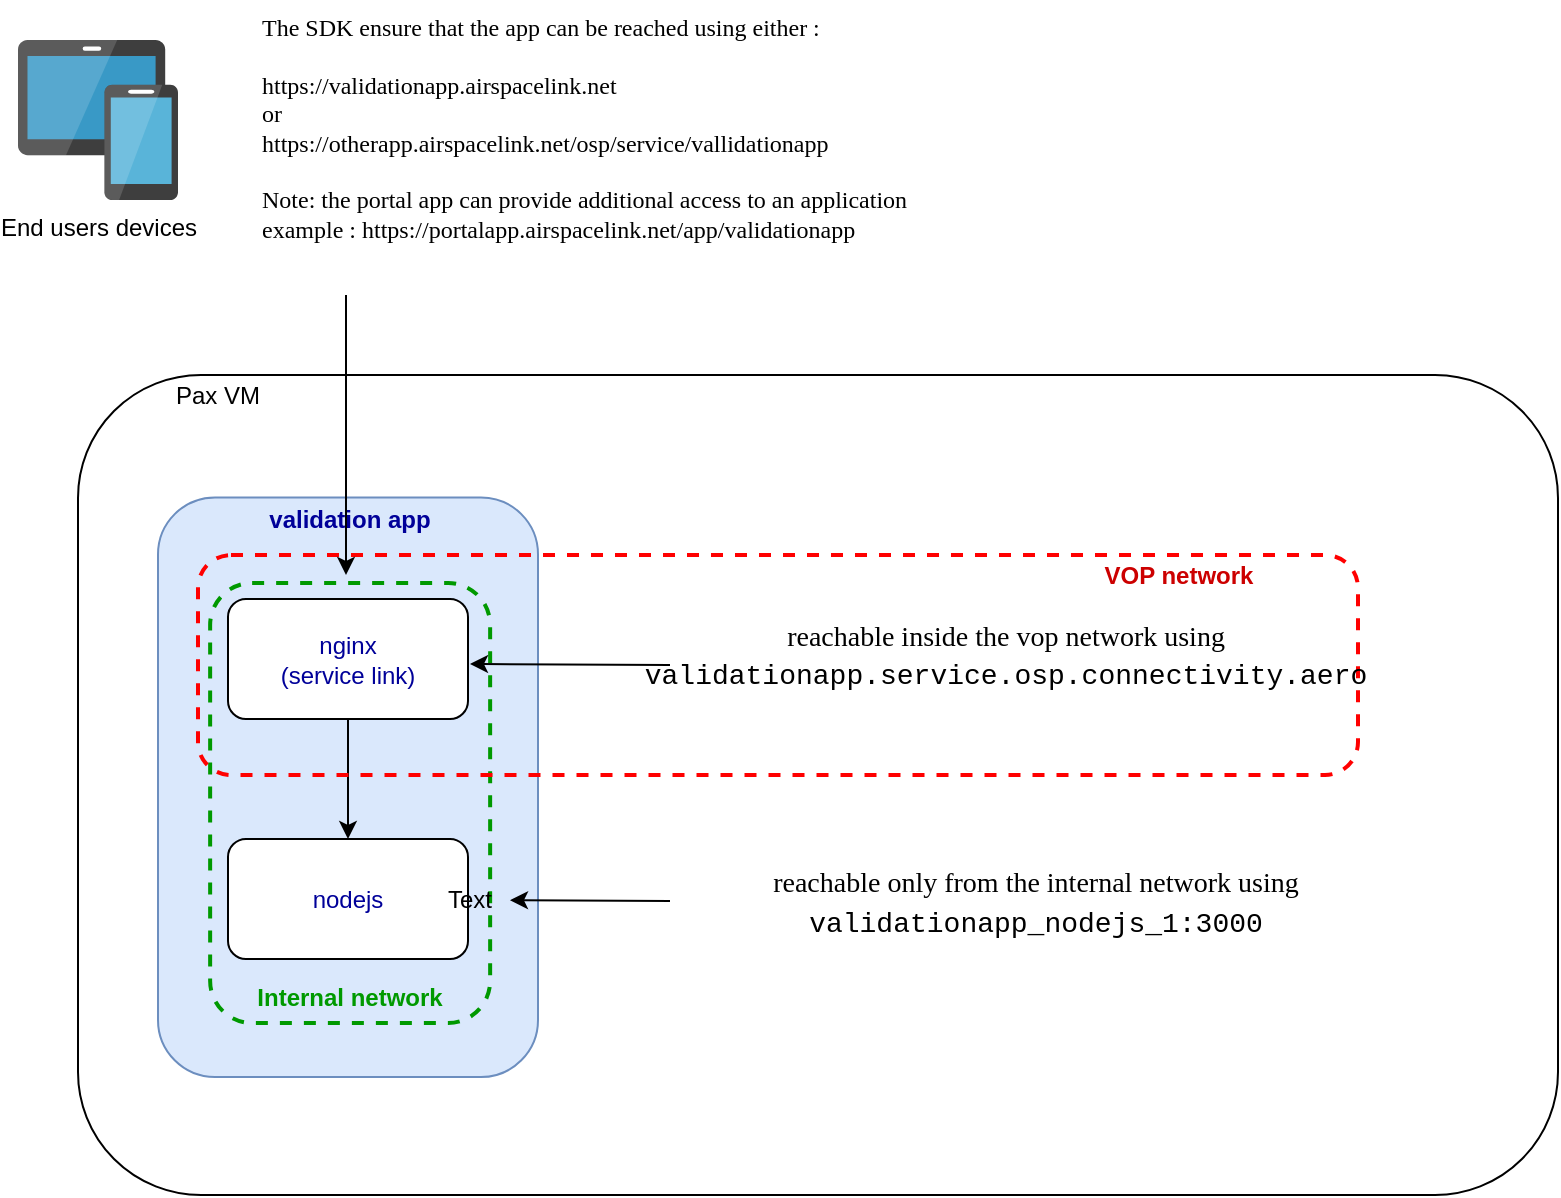 <mxfile version="14.4.4" type="github">
  <diagram id="vl_AGbrKZmYdF3dpeHAi" name="Page-1">
    <mxGraphModel dx="1422" dy="762" grid="1" gridSize="10" guides="1" tooltips="1" connect="1" arrows="1" fold="1" page="1" pageScale="1" pageWidth="1169" pageHeight="827" math="0" shadow="0">
      <root>
        <mxCell id="0" />
        <mxCell id="1" parent="0" />
        <mxCell id="OdWC_pLGIVVMLjIX-C78-2" value="" style="rounded=1;whiteSpace=wrap;html=1;" vertex="1" parent="1">
          <mxGeometry x="110" y="207.5" width="740" height="410" as="geometry" />
        </mxCell>
        <mxCell id="OdWC_pLGIVVMLjIX-C78-1" value="End users devices" style="aspect=fixed;html=1;points=[];align=center;image;fontSize=12;image=img/lib/mscae/Devices_Groups.svg;" vertex="1" parent="1">
          <mxGeometry x="80" y="40" width="80" height="80" as="geometry" />
        </mxCell>
        <mxCell id="OdWC_pLGIVVMLjIX-C78-3" value="Pax VM" style="text;html=1;strokeColor=none;fillColor=none;align=center;verticalAlign=middle;whiteSpace=wrap;rounded=0;" vertex="1" parent="1">
          <mxGeometry x="140" y="207.5" width="80" height="20" as="geometry" />
        </mxCell>
        <mxCell id="OdWC_pLGIVVMLjIX-C78-6" value="" style="group" vertex="1" connectable="0" parent="1">
          <mxGeometry x="150" y="267.5" width="390" height="291" as="geometry" />
        </mxCell>
        <mxCell id="OdWC_pLGIVVMLjIX-C78-4" value="" style="rounded=1;whiteSpace=wrap;html=1;fillColor=#dae8fc;strokeColor=#6c8ebf;" vertex="1" parent="OdWC_pLGIVVMLjIX-C78-6">
          <mxGeometry y="1.207" width="190" height="289.793" as="geometry" />
        </mxCell>
        <mxCell id="OdWC_pLGIVVMLjIX-C78-5" value="validation app" style="text;html=1;strokeColor=none;fillColor=none;align=center;verticalAlign=middle;whiteSpace=wrap;rounded=0;fontStyle=1;fontColor=#000099;" vertex="1" parent="OdWC_pLGIVVMLjIX-C78-6">
          <mxGeometry x="35" width="122.143" height="24.149" as="geometry" />
        </mxCell>
        <mxCell id="OdWC_pLGIVVMLjIX-C78-9" style="edgeStyle=orthogonalEdgeStyle;rounded=0;orthogonalLoop=1;jettySize=auto;html=1;fontColor=#000099;" edge="1" parent="OdWC_pLGIVVMLjIX-C78-6" source="OdWC_pLGIVVMLjIX-C78-7" target="OdWC_pLGIVVMLjIX-C78-8">
          <mxGeometry relative="1" as="geometry" />
        </mxCell>
        <mxCell id="OdWC_pLGIVVMLjIX-C78-7" value="nginx&lt;br&gt;(service link)" style="rounded=1;whiteSpace=wrap;html=1;fontColor=#000099;" vertex="1" parent="OdWC_pLGIVVMLjIX-C78-6">
          <mxGeometry x="35" y="52" width="120" height="60" as="geometry" />
        </mxCell>
        <mxCell id="OdWC_pLGIVVMLjIX-C78-8" value="nodejs" style="rounded=1;whiteSpace=wrap;html=1;fontColor=#000099;" vertex="1" parent="OdWC_pLGIVVMLjIX-C78-6">
          <mxGeometry x="35" y="172" width="120" height="60" as="geometry" />
        </mxCell>
        <mxCell id="OdWC_pLGIVVMLjIX-C78-15" value="" style="group" vertex="1" connectable="0" parent="OdWC_pLGIVVMLjIX-C78-6">
          <mxGeometry x="26.07" y="44" width="140" height="220" as="geometry" />
        </mxCell>
        <mxCell id="OdWC_pLGIVVMLjIX-C78-13" value="" style="rounded=1;whiteSpace=wrap;html=1;dashed=1;strokeWidth=2;fillColor=none;fontColor=#CC0000;strokeColor=#009900;" vertex="1" parent="OdWC_pLGIVVMLjIX-C78-15">
          <mxGeometry width="140" height="220.0" as="geometry" />
        </mxCell>
        <mxCell id="OdWC_pLGIVVMLjIX-C78-14" value="Internal network" style="text;html=1;strokeColor=none;fillColor=none;align=center;verticalAlign=middle;whiteSpace=wrap;rounded=0;dashed=1;fontStyle=1;fontColor=#009900;" vertex="1" parent="OdWC_pLGIVVMLjIX-C78-15">
          <mxGeometry x="5.833" y="195.333" width="128.333" height="24.444" as="geometry" />
        </mxCell>
        <mxCell id="OdWC_pLGIVVMLjIX-C78-12" value="" style="group" vertex="1" connectable="0" parent="1">
          <mxGeometry x="170" y="297.5" width="600" height="110" as="geometry" />
        </mxCell>
        <mxCell id="OdWC_pLGIVVMLjIX-C78-10" value="" style="rounded=1;whiteSpace=wrap;html=1;fontColor=#000099;dashed=1;fillColor=none;strokeColor=#FF0000;strokeWidth=2;" vertex="1" parent="OdWC_pLGIVVMLjIX-C78-12">
          <mxGeometry width="580" height="110" as="geometry" />
        </mxCell>
        <mxCell id="OdWC_pLGIVVMLjIX-C78-11" value="VOP network" style="text;html=1;strokeColor=none;fillColor=none;align=center;verticalAlign=middle;whiteSpace=wrap;rounded=0;dashed=1;fontColor=#CC0000;fontStyle=1" vertex="1" parent="OdWC_pLGIVVMLjIX-C78-12">
          <mxGeometry x="431.282" width="118.974" height="20" as="geometry" />
        </mxCell>
        <mxCell id="OdWC_pLGIVVMLjIX-C78-19" value="&lt;div style=&quot;font-size: 14px ; line-height: 19px&quot;&gt;&lt;font color=&quot;#000000&quot;&gt;&lt;font face=&quot;Verdana&quot;&gt;reachable inside the vop network using&lt;/font&gt;&lt;br&gt;&lt;font face=&quot;consolas, courier new, monospace&quot;&gt;validationapp.service.osp.connectivity.aero&lt;/font&gt;&lt;/font&gt;&lt;/div&gt;" style="text;html=1;strokeColor=none;fillColor=none;align=center;verticalAlign=middle;whiteSpace=wrap;rounded=0;dashed=1;fontColor=#009900;" vertex="1" parent="OdWC_pLGIVVMLjIX-C78-12">
          <mxGeometry x="234" y="40" width="340" height="20" as="geometry" />
        </mxCell>
        <mxCell id="OdWC_pLGIVVMLjIX-C78-23" value="" style="endArrow=classic;html=1;fontColor=#009900;" edge="1" parent="OdWC_pLGIVVMLjIX-C78-12">
          <mxGeometry width="50" height="50" relative="1" as="geometry">
            <mxPoint x="236" y="55" as="sourcePoint" />
            <mxPoint x="136" y="54.5" as="targetPoint" />
          </mxGeometry>
        </mxCell>
        <mxCell id="OdWC_pLGIVVMLjIX-C78-16" value="" style="endArrow=classic;html=1;fontColor=#009900;" edge="1" parent="1">
          <mxGeometry width="50" height="50" relative="1" as="geometry">
            <mxPoint x="244" y="167.5" as="sourcePoint" />
            <mxPoint x="244" y="307.5" as="targetPoint" />
          </mxGeometry>
        </mxCell>
        <mxCell id="OdWC_pLGIVVMLjIX-C78-18" value="&lt;font face=&quot;Verdana&quot;&gt;&lt;font color=&quot;#000000&quot;&gt;The SDK ensure that the app can be reached using either :&lt;br&gt;&lt;br&gt;https://validationapp.airspacelink.net&lt;br&gt;or&lt;/font&gt;&lt;span style=&quot;color: rgb(0 , 0 , 0)&quot;&gt;&lt;br&gt;https://otherapp.airspacelink.net/osp/service/vallidationapp&lt;br&gt;&lt;/span&gt;&lt;/font&gt;&lt;font color=&quot;#000000&quot;&gt;&lt;font face=&quot;Verdana&quot;&gt;&lt;br&gt;Note: the portal app can provide additional&amp;nbsp;access to an application&lt;br&gt;example : https://portalapp.airspacelink.net/app/validationapp&lt;/font&gt;&lt;br&gt;&lt;/font&gt;" style="text;html=1;strokeColor=none;fillColor=none;align=left;verticalAlign=top;whiteSpace=wrap;rounded=0;dashed=1;fontColor=#009900;" vertex="1" parent="1">
          <mxGeometry x="200" y="20" width="470" height="85" as="geometry" />
        </mxCell>
        <mxCell id="OdWC_pLGIVVMLjIX-C78-24" value="" style="endArrow=classic;html=1;fontColor=#009900;" edge="1" parent="1" target="OdWC_pLGIVVMLjIX-C78-25">
          <mxGeometry width="50" height="50" relative="1" as="geometry">
            <mxPoint x="406" y="470.5" as="sourcePoint" />
            <mxPoint x="306" y="470" as="targetPoint" />
          </mxGeometry>
        </mxCell>
        <mxCell id="OdWC_pLGIVVMLjIX-C78-25" value="Text" style="text;html=1;strokeColor=none;fillColor=none;align=center;verticalAlign=middle;whiteSpace=wrap;rounded=0;" vertex="1" parent="1">
          <mxGeometry x="286" y="460" width="40" height="20" as="geometry" />
        </mxCell>
        <mxCell id="OdWC_pLGIVVMLjIX-C78-26" value="&lt;div style=&quot;font-size: 14px ; line-height: 19px&quot;&gt;&lt;font color=&quot;#000000&quot;&gt;&lt;font face=&quot;Verdana&quot;&gt;reachable only from the internal network using&lt;/font&gt;&lt;font face=&quot;consolas, courier new, monospace&quot;&gt; validationapp_nodejs_1:3000&lt;/font&gt;&lt;/font&gt;&lt;/div&gt;" style="text;html=1;strokeColor=none;fillColor=none;align=center;verticalAlign=middle;whiteSpace=wrap;rounded=0;dashed=1;fontColor=#009900;" vertex="1" parent="1">
          <mxGeometry x="409" y="461" width="360" height="20" as="geometry" />
        </mxCell>
      </root>
    </mxGraphModel>
  </diagram>
</mxfile>
